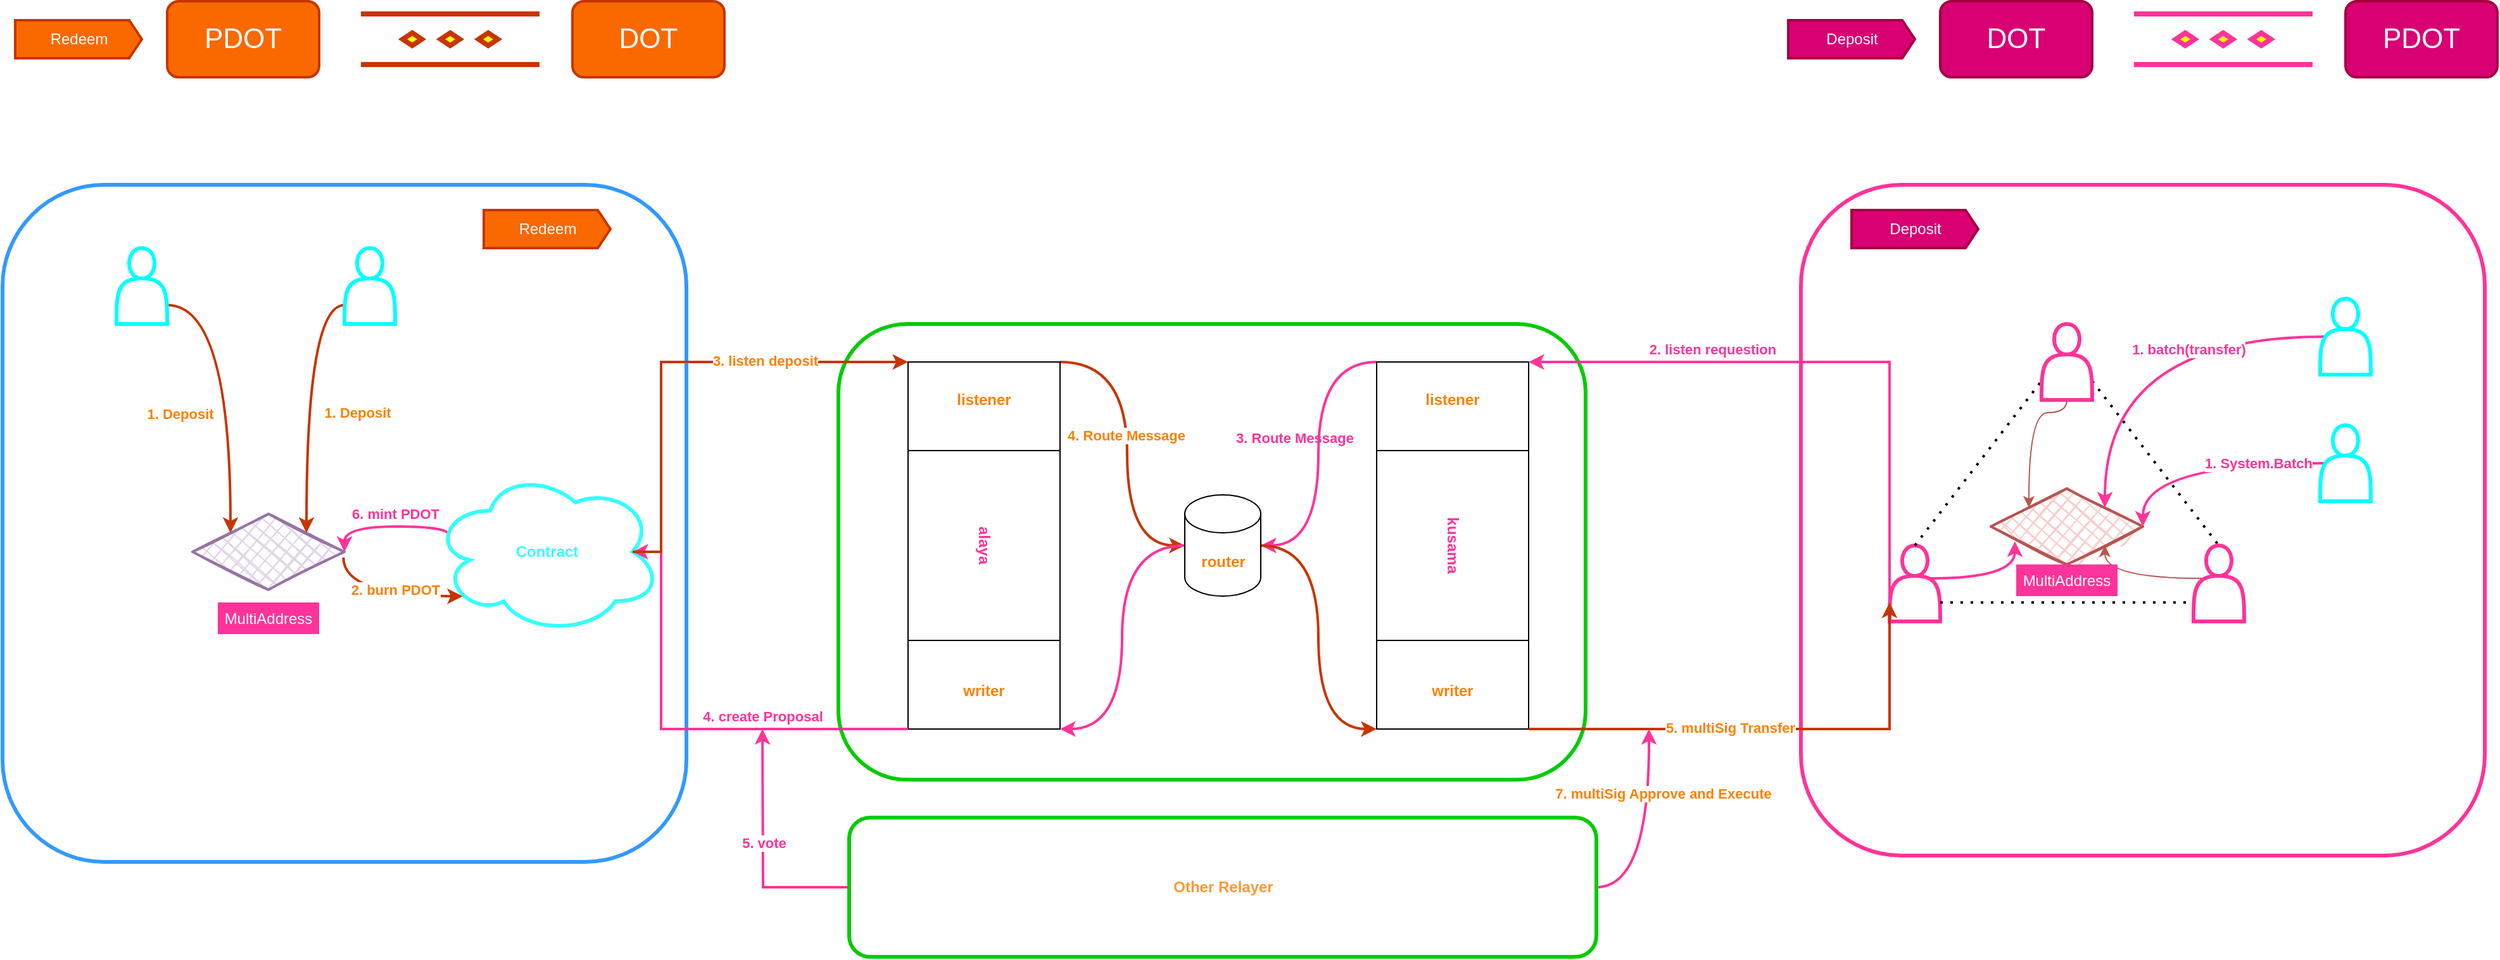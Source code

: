 <mxfile>
    <diagram id="BzeWuSWtje4ORMCNxh40" name="第 1 页">
        <mxGraphModel dx="1728" dy="1941" grid="1" gridSize="10" guides="1" tooltips="1" connect="1" arrows="1" fold="1" page="1" pageScale="1" pageWidth="827" pageHeight="1169" math="0" shadow="0">
            <root>
                <mxCell id="0"/>
                <mxCell id="1" parent="0"/>
                <mxCell id="qBQlF7NBc0J-nLH2HXVz-28" value="" style="rounded=1;whiteSpace=wrap;html=1;strokeColor=#3399FF;strokeWidth=3;fillColor=none;" parent="1" vertex="1">
                    <mxGeometry x="-580" y="-250" width="540" height="535" as="geometry"/>
                </mxCell>
                <mxCell id="20" style="edgeStyle=orthogonalEdgeStyle;rounded=0;orthogonalLoop=1;jettySize=auto;html=1;exitX=0.07;exitY=0.4;exitDx=0;exitDy=0;exitPerimeter=0;entryX=1;entryY=0.5;entryDx=0;entryDy=0;strokeColor=#FF3399;fontColor=#FF8000;curved=1;strokeWidth=2;" parent="1" source="qBQlF7NBc0J-nLH2HXVz-45" target="qBQlF7NBc0J-nLH2HXVz-29" edge="1">
                    <mxGeometry relative="1" as="geometry">
                        <Array as="points">
                            <mxPoint x="-227" y="20"/>
                            <mxPoint x="-310" y="20"/>
                        </Array>
                    </mxGeometry>
                </mxCell>
                <mxCell id="21" value="6. mint PDOT" style="edgeLabel;html=1;align=center;verticalAlign=middle;resizable=0;points=[];fontColor=#FF3399;fontStyle=1" parent="20" vertex="1" connectable="0">
                    <mxGeometry x="-0.437" y="2" relative="1" as="geometry">
                        <mxPoint x="-18.55" y="-12" as="offset"/>
                    </mxGeometry>
                </mxCell>
                <mxCell id="qBQlF7NBc0J-nLH2HXVz-45" value="&lt;b&gt;&lt;font color=&quot;#33ffff&quot;&gt;Contract&lt;/font&gt;&lt;/b&gt;" style="ellipse;shape=cloud;whiteSpace=wrap;html=1;rounded=1;strokeColor=#33FFFF;strokeWidth=3;" parent="1" vertex="1">
                    <mxGeometry x="-240" y="-25" width="180" height="130" as="geometry"/>
                </mxCell>
                <mxCell id="fAShZ8duKGNs7Qphul_N-12" value="" style="rounded=1;whiteSpace=wrap;html=1;strokeColor=#FF3399;strokeWidth=3;fillColor=none;" parent="1" vertex="1">
                    <mxGeometry x="840" y="-250" width="540" height="530" as="geometry"/>
                </mxCell>
                <mxCell id="qBQlF7NBc0J-nLH2HXVz-72" value="" style="shape=actor;whiteSpace=wrap;html=1;rounded=1;labelBackgroundColor=none;strokeColor=#FF3399;strokeWidth=3;fontColor=#FF3399;fillColor=#FFFFFF;" parent="1" vertex="1">
                    <mxGeometry x="910" y="35" width="40" height="60" as="geometry"/>
                </mxCell>
                <mxCell id="qBQlF7NBc0J-nLH2HXVz-55" value="" style="rounded=1;whiteSpace=wrap;html=1;strokeWidth=3;strokeColor=#00CC00;fillColor=none;" parent="1" vertex="1">
                    <mxGeometry x="80" y="-140" width="590" height="360" as="geometry"/>
                </mxCell>
                <mxCell id="qBQlF7NBc0J-nLH2HXVz-9" style="edgeStyle=orthogonalEdgeStyle;curved=1;rounded=0;orthogonalLoop=1;jettySize=auto;html=1;exitX=0;exitY=1;exitDx=0;exitDy=0;entryX=1;entryY=0.5;entryDx=0;entryDy=0;entryPerimeter=0;fillColor=#f8cecc;strokeWidth=2;strokeColor=#FF3399;" parent="1" source="fAShZ8duKGNs7Qphul_N-1" target="fAShZ8duKGNs7Qphul_N-3" edge="1">
                    <mxGeometry relative="1" as="geometry">
                        <Array as="points">
                            <mxPoint x="459" y="-110"/>
                            <mxPoint x="459" y="35"/>
                        </Array>
                    </mxGeometry>
                </mxCell>
                <mxCell id="qBQlF7NBc0J-nLH2HXVz-64" value="3. Route Message" style="edgeLabel;html=1;align=center;verticalAlign=middle;resizable=0;points=[];fontColor=#FF3399;labelBackgroundColor=none;fontStyle=1" parent="qBQlF7NBc0J-nLH2HXVz-9" vertex="1" connectable="0">
                    <mxGeometry x="0.125" y="-2" relative="1" as="geometry">
                        <mxPoint x="-17" y="-27.33" as="offset"/>
                    </mxGeometry>
                </mxCell>
                <mxCell id="fAShZ8duKGNs7Qphul_N-1" value="&lt;b&gt;&lt;font color=&quot;#ff3399&quot;&gt;kusama&lt;/font&gt;&lt;/b&gt;" style="shape=process;whiteSpace=wrap;html=1;backgroundOutline=1;size=0.241;rotation=90;fillColor=none;" parent="1" vertex="1">
                    <mxGeometry x="420" y="-25" width="290" height="120" as="geometry"/>
                </mxCell>
                <mxCell id="qBQlF7NBc0J-nLH2HXVz-50" style="edgeStyle=orthogonalEdgeStyle;curved=1;rounded=0;orthogonalLoop=1;jettySize=auto;html=1;exitX=0;exitY=0;exitDx=0;exitDy=0;entryX=0;entryY=0.5;entryDx=0;entryDy=0;entryPerimeter=0;fillColor=#fa6800;strokeColor=#C73500;strokeWidth=2;" parent="1" source="fAShZ8duKGNs7Qphul_N-2" target="fAShZ8duKGNs7Qphul_N-3" edge="1">
                    <mxGeometry relative="1" as="geometry">
                        <Array as="points">
                            <mxPoint x="308" y="-110"/>
                            <mxPoint x="308" y="35"/>
                        </Array>
                    </mxGeometry>
                </mxCell>
                <mxCell id="24" value="4. Route Message" style="edgeLabel;html=1;align=center;verticalAlign=middle;resizable=0;points=[];fontColor=#FF8000;fontStyle=1" parent="qBQlF7NBc0J-nLH2HXVz-50" vertex="1" connectable="0">
                    <mxGeometry x="-0.092" y="-1" relative="1" as="geometry">
                        <mxPoint as="offset"/>
                    </mxGeometry>
                </mxCell>
                <mxCell id="fAShZ8duKGNs7Qphul_N-2" value="&lt;b&gt;&lt;font color=&quot;#ff3399&quot;&gt;alaya&lt;/font&gt;&lt;/b&gt;" style="shape=process;whiteSpace=wrap;html=1;backgroundOutline=1;size=0.241;rotation=90;fillColor=none;" parent="1" vertex="1">
                    <mxGeometry x="50" y="-25" width="290" height="120" as="geometry"/>
                </mxCell>
                <mxCell id="qBQlF7NBc0J-nLH2HXVz-10" style="edgeStyle=orthogonalEdgeStyle;curved=1;rounded=0;orthogonalLoop=1;jettySize=auto;html=1;exitX=0;exitY=0.5;exitDx=0;exitDy=0;exitPerimeter=0;entryX=1;entryY=0;entryDx=0;entryDy=0;fillColor=#f8cecc;strokeWidth=2;strokeColor=#FF3399;" parent="1" source="fAShZ8duKGNs7Qphul_N-3" target="fAShZ8duKGNs7Qphul_N-2" edge="1">
                    <mxGeometry relative="1" as="geometry">
                        <Array as="points">
                            <mxPoint x="304" y="35"/>
                            <mxPoint x="304" y="180"/>
                        </Array>
                    </mxGeometry>
                </mxCell>
                <mxCell id="qBQlF7NBc0J-nLH2HXVz-51" style="edgeStyle=orthogonalEdgeStyle;curved=1;rounded=0;orthogonalLoop=1;jettySize=auto;html=1;exitX=1;exitY=0.5;exitDx=0;exitDy=0;exitPerimeter=0;entryX=1;entryY=1;entryDx=0;entryDy=0;fillColor=#fa6800;strokeColor=#C73500;strokeWidth=2;" parent="1" source="fAShZ8duKGNs7Qphul_N-3" target="fAShZ8duKGNs7Qphul_N-1" edge="1">
                    <mxGeometry relative="1" as="geometry">
                        <Array as="points">
                            <mxPoint x="459" y="35"/>
                            <mxPoint x="459" y="180"/>
                        </Array>
                    </mxGeometry>
                </mxCell>
                <mxCell id="fAShZ8duKGNs7Qphul_N-3" value="&lt;b&gt;&lt;font color=&quot;#ff8000&quot;&gt;router&lt;/font&gt;&lt;/b&gt;" style="shape=cylinder3;whiteSpace=wrap;html=1;boundedLbl=1;backgroundOutline=1;size=15;fillColor=none;" parent="1" vertex="1">
                    <mxGeometry x="353.5" y="-5" width="60" height="80" as="geometry"/>
                </mxCell>
                <mxCell id="fAShZ8duKGNs7Qphul_N-4" value="&lt;font color=&quot;#ff8000&quot;&gt;&lt;b&gt;listener&lt;/b&gt;&lt;/font&gt;" style="text;html=1;align=center;verticalAlign=middle;whiteSpace=wrap;rounded=0;fontColor=#ffffff;" parent="1" vertex="1">
                    <mxGeometry x="175" y="-90" width="40" height="20" as="geometry"/>
                </mxCell>
                <mxCell id="fAShZ8duKGNs7Qphul_N-7" value="&lt;font color=&quot;#ff8000&quot;&gt;&lt;b&gt;listener&lt;/b&gt;&lt;/font&gt;" style="text;html=1;align=center;verticalAlign=middle;whiteSpace=wrap;rounded=0;fontColor=#ffffff;" parent="1" vertex="1">
                    <mxGeometry x="545" y="-90" width="40" height="20" as="geometry"/>
                </mxCell>
                <mxCell id="fAShZ8duKGNs7Qphul_N-8" value="&lt;font color=&quot;#ff8000&quot;&gt;&lt;b&gt;writer&lt;/b&gt;&lt;/font&gt;" style="text;html=1;align=center;verticalAlign=middle;whiteSpace=wrap;rounded=0;fontColor=#ffffff;" parent="1" vertex="1">
                    <mxGeometry x="175" y="140" width="40" height="20" as="geometry"/>
                </mxCell>
                <mxCell id="fAShZ8duKGNs7Qphul_N-10" value="&lt;font color=&quot;#ff8000&quot;&gt;&lt;b&gt;writer&lt;/b&gt;&lt;/font&gt;" style="text;html=1;align=center;verticalAlign=middle;whiteSpace=wrap;rounded=0;fontColor=#ffffff;" parent="1" vertex="1">
                    <mxGeometry x="545" y="140" width="40" height="20" as="geometry"/>
                </mxCell>
                <mxCell id="fAShZ8duKGNs7Qphul_N-14" value="" style="rhombus;whiteSpace=wrap;html=1;strokeWidth=2;fillWeight=-1;hachureGap=8;fillStyle=cross-hatch;fillColor=#f8cecc;sketch=1;strokeColor=#b85450;" parent="1" vertex="1">
                    <mxGeometry x="990" y="-10" width="120" height="60" as="geometry"/>
                </mxCell>
                <mxCell id="qBQlF7NBc0J-nLH2HXVz-4" style="edgeStyle=orthogonalEdgeStyle;curved=1;rounded=0;orthogonalLoop=1;jettySize=auto;html=1;exitX=0.5;exitY=1;exitDx=0;exitDy=0;entryX=0;entryY=0;entryDx=0;entryDy=0;fillColor=#f8cecc;strokeColor=#b85450;" parent="1" source="qBQlF7NBc0J-nLH2HXVz-74" target="fAShZ8duKGNs7Qphul_N-14" edge="1">
                    <mxGeometry relative="1" as="geometry">
                        <mxPoint x="1042.5" y="-114" as="sourcePoint"/>
                        <Array as="points">
                            <mxPoint x="1050" y="-70"/>
                            <mxPoint x="1020" y="-70"/>
                        </Array>
                    </mxGeometry>
                </mxCell>
                <mxCell id="qBQlF7NBc0J-nLH2HXVz-2" style="edgeStyle=orthogonalEdgeStyle;curved=1;rounded=0;orthogonalLoop=1;jettySize=auto;html=1;exitX=0.75;exitY=0.1;exitDx=0;exitDy=0;exitPerimeter=0;entryX=0.158;entryY=0.695;entryDx=0;entryDy=0;entryPerimeter=0;fillColor=#f8cecc;strokeColor=#FF3399;strokeWidth=2;" parent="1" target="fAShZ8duKGNs7Qphul_N-14" edge="1">
                    <mxGeometry relative="1" as="geometry">
                        <mxPoint x="942.5" y="61" as="sourcePoint"/>
                        <Array as="points">
                            <mxPoint x="1009" y="61"/>
                        </Array>
                    </mxGeometry>
                </mxCell>
                <mxCell id="qBQlF7NBc0J-nLH2HXVz-5" style="edgeStyle=orthogonalEdgeStyle;curved=1;rounded=0;orthogonalLoop=1;jettySize=auto;html=1;exitX=0.25;exitY=0.1;exitDx=0;exitDy=0;exitPerimeter=0;entryX=1;entryY=1;entryDx=0;entryDy=0;fillColor=#f8cecc;strokeColor=#b85450;" parent="1" target="fAShZ8duKGNs7Qphul_N-14" edge="1">
                    <mxGeometry relative="1" as="geometry">
                        <mxPoint x="1157.5" y="61" as="sourcePoint"/>
                        <Array as="points">
                            <mxPoint x="1080" y="61"/>
                        </Array>
                    </mxGeometry>
                </mxCell>
                <mxCell id="fAShZ8duKGNs7Qphul_N-21" value="" style="endArrow=none;dashed=1;html=1;dashPattern=1 3;strokeWidth=2;exitX=0.5;exitY=0;exitDx=0;exitDy=0;entryX=0;entryY=0.75;entryDx=0;entryDy=0;" parent="1" source="qBQlF7NBc0J-nLH2HXVz-72" target="qBQlF7NBc0J-nLH2HXVz-74" edge="1">
                    <mxGeometry width="50" height="50" relative="1" as="geometry">
                        <mxPoint x="935" y="55" as="sourcePoint"/>
                        <mxPoint x="1035" y="-100" as="targetPoint"/>
                    </mxGeometry>
                </mxCell>
                <mxCell id="fAShZ8duKGNs7Qphul_N-22" value="" style="endArrow=none;dashed=1;html=1;dashPattern=1 3;strokeWidth=2;exitX=1;exitY=0.75;exitDx=0;exitDy=0;entryX=0;entryY=0.75;entryDx=0;entryDy=0;" parent="1" source="qBQlF7NBc0J-nLH2HXVz-72" target="qBQlF7NBc0J-nLH2HXVz-73" edge="1">
                    <mxGeometry width="50" height="50" relative="1" as="geometry">
                        <mxPoint x="950" y="75" as="sourcePoint"/>
                        <mxPoint x="1150" y="75" as="targetPoint"/>
                    </mxGeometry>
                </mxCell>
                <mxCell id="fAShZ8duKGNs7Qphul_N-23" value="" style="endArrow=none;dashed=1;html=1;dashPattern=1 3;strokeWidth=2;exitX=1;exitY=0.75;exitDx=0;exitDy=0;entryX=0.5;entryY=0;entryDx=0;entryDy=0;" parent="1" source="qBQlF7NBc0J-nLH2HXVz-74" target="qBQlF7NBc0J-nLH2HXVz-73" edge="1">
                    <mxGeometry width="50" height="50" relative="1" as="geometry">
                        <mxPoint x="1065" y="-100" as="sourcePoint"/>
                        <mxPoint x="1165" y="55" as="targetPoint"/>
                    </mxGeometry>
                </mxCell>
                <mxCell id="fAShZ8duKGNs7Qphul_N-26" value="" style="curved=1;endArrow=classic;html=1;exitX=0.1;exitY=0.5;exitDx=0;exitDy=0;exitPerimeter=0;entryX=1;entryY=0;entryDx=0;entryDy=0;edgeStyle=orthogonalEdgeStyle;fillColor=#f8cecc;strokeWidth=2;strokeColor=#FF3399;" parent="1" source="2" target="fAShZ8duKGNs7Qphul_N-14" edge="1">
                    <mxGeometry width="50" height="50" relative="1" as="geometry">
                        <mxPoint x="1250.0" y="-130" as="sourcePoint"/>
                        <mxPoint x="1150" y="-40" as="targetPoint"/>
                    </mxGeometry>
                </mxCell>
                <mxCell id="fAShZ8duKGNs7Qphul_N-27" value="1. batch(transfer)" style="edgeLabel;html=1;align=center;verticalAlign=middle;resizable=0;points=[];fontStyle=1;fontColor=#FF3399;" parent="fAShZ8duKGNs7Qphul_N-26" vertex="1" connectable="0">
                    <mxGeometry x="-0.05" y="3" relative="1" as="geometry">
                        <mxPoint x="38.82" y="7.0" as="offset"/>
                    </mxGeometry>
                </mxCell>
                <mxCell id="fAShZ8duKGNs7Qphul_N-30" value="" style="curved=1;endArrow=classic;html=1;exitX=0.1;exitY=0.5;exitDx=0;exitDy=0;exitPerimeter=0;entryX=1;entryY=0.5;entryDx=0;entryDy=0;edgeStyle=orthogonalEdgeStyle;strokeWidth=2;fillColor=#f8cecc;strokeColor=#FF3399;" parent="1" source="3" target="fAShZ8duKGNs7Qphul_N-14" edge="1">
                    <mxGeometry width="50" height="50" relative="1" as="geometry">
                        <mxPoint x="1250.0" y="-30.0" as="sourcePoint"/>
                        <mxPoint x="1090" y="15" as="targetPoint"/>
                        <Array as="points">
                            <mxPoint x="1254" y="-30"/>
                            <mxPoint x="1110" y="-30"/>
                        </Array>
                    </mxGeometry>
                </mxCell>
                <mxCell id="fAShZ8duKGNs7Qphul_N-31" value="1. System.Batch" style="edgeLabel;html=1;align=center;verticalAlign=middle;resizable=0;points=[];fontStyle=1;fontColor=#FF3399;" parent="fAShZ8duKGNs7Qphul_N-30" vertex="1" connectable="0">
                    <mxGeometry x="-0.05" y="3" relative="1" as="geometry">
                        <mxPoint x="38.82" y="-3.0" as="offset"/>
                    </mxGeometry>
                </mxCell>
                <mxCell id="qBQlF7NBc0J-nLH2HXVz-29" value="" style="rhombus;whiteSpace=wrap;html=1;strokeWidth=2;fillWeight=-1;hachureGap=8;fillStyle=cross-hatch;fillColor=#e1d5e7;sketch=1;strokeColor=#9673a6;" parent="1" vertex="1">
                    <mxGeometry x="-430" y="10" width="120" height="60" as="geometry"/>
                </mxCell>
                <mxCell id="qBQlF7NBc0J-nLH2HXVz-34" style="edgeStyle=orthogonalEdgeStyle;curved=1;rounded=0;orthogonalLoop=1;jettySize=auto;html=1;entryX=0.13;entryY=0.77;entryDx=0;entryDy=0;fillColor=#fa6800;strokeColor=#C73500;strokeWidth=2;entryPerimeter=0;exitX=0.993;exitY=0.576;exitDx=0;exitDy=0;exitPerimeter=0;" parent="1" source="qBQlF7NBc0J-nLH2HXVz-29" target="qBQlF7NBc0J-nLH2HXVz-45" edge="1">
                    <mxGeometry relative="1" as="geometry">
                        <Array as="points">
                            <mxPoint x="-311" y="75"/>
                        </Array>
                        <mxPoint x="-272.5" y="61" as="sourcePoint"/>
                    </mxGeometry>
                </mxCell>
                <mxCell id="22" value="&lt;font color=&quot;#ff8000&quot;&gt;2. burn PDOT&lt;/font&gt;" style="edgeLabel;html=1;align=center;verticalAlign=middle;resizable=0;points=[];fontColor=#FF3399;fontStyle=1" parent="qBQlF7NBc0J-nLH2HXVz-34" vertex="1" connectable="0">
                    <mxGeometry x="0.045" y="2" relative="1" as="geometry">
                        <mxPoint x="6.16" y="-3.11" as="offset"/>
                    </mxGeometry>
                </mxCell>
                <mxCell id="qBQlF7NBc0J-nLH2HXVz-41" value="" style="curved=1;endArrow=classic;html=1;entryX=0;entryY=0;entryDx=0;entryDy=0;edgeStyle=orthogonalEdgeStyle;exitX=1;exitY=0.75;exitDx=0;exitDy=0;fillColor=#fa6800;strokeColor=#C73500;strokeWidth=2;" parent="1" source="5" target="qBQlF7NBc0J-nLH2HXVz-29" edge="1">
                    <mxGeometry width="50" height="50" relative="1" as="geometry">
                        <mxPoint x="-480" y="-165" as="sourcePoint"/>
                        <mxPoint x="-280" y="-40" as="targetPoint"/>
                        <Array as="points"/>
                    </mxGeometry>
                </mxCell>
                <mxCell id="qBQlF7NBc0J-nLH2HXVz-42" value="1. Deposit" style="edgeLabel;html=1;align=center;verticalAlign=middle;resizable=0;points=[];fontStyle=1;fontColor=#FF8000;" parent="qBQlF7NBc0J-nLH2HXVz-41" vertex="1" connectable="0">
                    <mxGeometry x="-0.05" y="3" relative="1" as="geometry">
                        <mxPoint x="-43.0" y="25.83" as="offset"/>
                    </mxGeometry>
                </mxCell>
                <mxCell id="qBQlF7NBc0J-nLH2HXVz-43" value="" style="curved=1;endArrow=classic;html=1;exitX=0;exitY=0.75;exitDx=0;exitDy=0;entryX=1;entryY=0;entryDx=0;entryDy=0;edgeStyle=orthogonalEdgeStyle;strokeWidth=2;fillColor=#fa6800;strokeColor=#C73500;" parent="1" source="6" target="qBQlF7NBc0J-nLH2HXVz-29" edge="1">
                    <mxGeometry width="50" height="50" relative="1" as="geometry">
                        <mxPoint x="-280" y="-165" as="sourcePoint"/>
                        <mxPoint x="-340" y="15" as="targetPoint"/>
                    </mxGeometry>
                </mxCell>
                <mxCell id="qBQlF7NBc0J-nLH2HXVz-44" value="1. Deposit" style="edgeLabel;html=1;align=center;verticalAlign=middle;resizable=0;points=[];fontStyle=1;fontColor=#FF8000;" parent="qBQlF7NBc0J-nLH2HXVz-43" vertex="1" connectable="0">
                    <mxGeometry x="-0.05" y="3" relative="1" as="geometry">
                        <mxPoint x="37" y="15.0" as="offset"/>
                    </mxGeometry>
                </mxCell>
                <mxCell id="qBQlF7NBc0J-nLH2HXVz-46" style="edgeStyle=orthogonalEdgeStyle;rounded=0;orthogonalLoop=1;jettySize=auto;html=1;exitX=1;exitY=1;exitDx=0;exitDy=0;entryX=0.875;entryY=0.5;entryDx=0;entryDy=0;entryPerimeter=0;fillColor=#f8cecc;strokeWidth=2;strokeColor=#FF3399;" parent="1" source="fAShZ8duKGNs7Qphul_N-2" target="qBQlF7NBc0J-nLH2HXVz-45" edge="1">
                    <mxGeometry relative="1" as="geometry">
                        <Array as="points">
                            <mxPoint x="-60" y="180"/>
                            <mxPoint x="-60" y="40"/>
                        </Array>
                    </mxGeometry>
                </mxCell>
                <mxCell id="qBQlF7NBc0J-nLH2HXVz-63" value="4. create Proposal" style="edgeLabel;html=1;align=center;verticalAlign=middle;resizable=0;points=[];fontStyle=1;fontColor=#FF3399;" parent="qBQlF7NBc0J-nLH2HXVz-46" vertex="1" connectable="0">
                    <mxGeometry x="0.298" y="15" relative="1" as="geometry">
                        <mxPoint x="95" y="27" as="offset"/>
                    </mxGeometry>
                </mxCell>
                <mxCell id="qBQlF7NBc0J-nLH2HXVz-47" style="edgeStyle=elbowEdgeStyle;rounded=0;orthogonalLoop=1;jettySize=auto;html=1;exitX=0;exitY=0.75;exitDx=0;exitDy=0;fillColor=#f8cecc;strokeWidth=2;entryX=0;entryY=0;entryDx=0;entryDy=0;strokeColor=#FF3399;elbow=vertical;" parent="1" source="qBQlF7NBc0J-nLH2HXVz-72" target="fAShZ8duKGNs7Qphul_N-1" edge="1">
                    <mxGeometry relative="1" as="geometry">
                        <mxPoint x="920" y="75" as="sourcePoint"/>
                        <mxPoint x="710" y="-140" as="targetPoint"/>
                        <Array as="points">
                            <mxPoint x="680" y="-110"/>
                            <mxPoint x="710" y="-10"/>
                            <mxPoint x="890" y="80"/>
                            <mxPoint x="890" y="-40"/>
                            <mxPoint x="800" y="-40"/>
                            <mxPoint x="860" y="-50"/>
                            <mxPoint x="740" y="-110"/>
                        </Array>
                    </mxGeometry>
                </mxCell>
                <mxCell id="qBQlF7NBc0J-nLH2HXVz-61" value="&lt;font color=&quot;#ff3399&quot;&gt;2. listen requestion&lt;/font&gt;" style="edgeLabel;html=1;align=center;verticalAlign=middle;resizable=0;points=[];fontStyle=1" parent="qBQlF7NBc0J-nLH2HXVz-47" vertex="1" connectable="0">
                    <mxGeometry x="-0.225" y="-26" relative="1" as="geometry">
                        <mxPoint x="-166" y="-15.86" as="offset"/>
                    </mxGeometry>
                </mxCell>
                <mxCell id="qBQlF7NBc0J-nLH2HXVz-56" style="edgeStyle=orthogonalEdgeStyle;rounded=0;orthogonalLoop=1;jettySize=auto;html=1;exitX=1;exitY=0;exitDx=0;exitDy=0;entryX=0;entryY=0.75;entryDx=0;entryDy=0;fillColor=#fa6800;strokeColor=#C73500;strokeWidth=2;elbow=vertical;" parent="1" source="fAShZ8duKGNs7Qphul_N-1" target="qBQlF7NBc0J-nLH2HXVz-72" edge="1">
                    <mxGeometry relative="1" as="geometry">
                        <mxPoint x="920" y="75" as="targetPoint"/>
                        <Array as="points">
                            <mxPoint x="910" y="180"/>
                        </Array>
                    </mxGeometry>
                </mxCell>
                <mxCell id="25" value="5. multiSig Transfer" style="edgeLabel;html=1;align=center;verticalAlign=middle;resizable=0;points=[];fontColor=#FF8000;fontStyle=1" parent="qBQlF7NBc0J-nLH2HXVz-56" vertex="1" connectable="0">
                    <mxGeometry x="-0.177" y="1" relative="1" as="geometry">
                        <mxPoint as="offset"/>
                    </mxGeometry>
                </mxCell>
                <mxCell id="qBQlF7NBc0J-nLH2HXVz-68" style="edgeStyle=orthogonalEdgeStyle;rounded=0;sketch=0;orthogonalLoop=1;jettySize=auto;html=1;exitX=0;exitY=0.5;exitDx=0;exitDy=0;shadow=0;strokeColor=#FF3399;strokeWidth=2;fontColor=#FF3399;" parent="1" source="qBQlF7NBc0J-nLH2HXVz-65" edge="1">
                    <mxGeometry relative="1" as="geometry">
                        <mxPoint x="20" y="180" as="targetPoint"/>
                    </mxGeometry>
                </mxCell>
                <mxCell id="qBQlF7NBc0J-nLH2HXVz-69" value="5. vote" style="edgeLabel;html=1;align=center;verticalAlign=middle;resizable=0;points=[];fontColor=#FF3399;fontStyle=1" parent="qBQlF7NBc0J-nLH2HXVz-68" vertex="1" connectable="0">
                    <mxGeometry x="0.005" y="-5" relative="1" as="geometry">
                        <mxPoint x="-5" y="-6.36" as="offset"/>
                    </mxGeometry>
                </mxCell>
                <mxCell id="26" style="edgeStyle=orthogonalEdgeStyle;curved=1;rounded=0;orthogonalLoop=1;jettySize=auto;html=1;exitX=1;exitY=0.5;exitDx=0;exitDy=0;strokeColor=#FF3399;strokeWidth=2;fontColor=#FF8000;fontStyle=1" parent="1" source="qBQlF7NBc0J-nLH2HXVz-65" edge="1">
                    <mxGeometry relative="1" as="geometry">
                        <mxPoint x="720" y="180" as="targetPoint"/>
                    </mxGeometry>
                </mxCell>
                <mxCell id="27" value="7. multiSig Approve and Execute" style="edgeLabel;html=1;align=center;verticalAlign=middle;resizable=0;points=[];fontColor=#FF8000;fontStyle=1" parent="26" vertex="1" connectable="0">
                    <mxGeometry x="0.006" y="8" relative="1" as="geometry">
                        <mxPoint x="18" y="-32.21" as="offset"/>
                    </mxGeometry>
                </mxCell>
                <mxCell id="qBQlF7NBc0J-nLH2HXVz-65" value="&lt;font color=&quot;#ff9933&quot;&gt;&lt;b&gt;Other Relayer&lt;/b&gt;&lt;/font&gt;" style="rounded=1;whiteSpace=wrap;html=1;strokeColor=#00CC00;strokeWidth=3;fillColor=none;" parent="1" vertex="1">
                    <mxGeometry x="88.5" y="250" width="590" height="110" as="geometry"/>
                </mxCell>
                <mxCell id="qBQlF7NBc0J-nLH2HXVz-67" value="Deposit" style="html=1;shadow=0;dashed=0;align=center;verticalAlign=middle;shape=mxgraph.arrows2.arrow;dy=0;dx=10;notch=0;rounded=1;labelBackgroundColor=none;strokeWidth=2;fontColor=#ffffff;fillColor=#d80073;strokeColor=#A50040;" parent="1" vertex="1">
                    <mxGeometry x="830" y="-380" width="100" height="30" as="geometry"/>
                </mxCell>
                <mxCell id="qBQlF7NBc0J-nLH2HXVz-70" value="" style="verticalLabelPosition=bottom;verticalAlign=top;html=1;shape=mxgraph.flowchart.parallel_mode;pointerEvents=1;rounded=1;labelBackgroundColor=none;strokeWidth=4;fillColor=#FF3399;fontColor=#FF3399;strokeColor=#FF3399;" parent="1" vertex="1">
                    <mxGeometry x="1103" y="-385" width="141" height="40" as="geometry"/>
                </mxCell>
                <mxCell id="qBQlF7NBc0J-nLH2HXVz-73" value="" style="shape=actor;whiteSpace=wrap;html=1;rounded=1;labelBackgroundColor=none;strokeColor=#FF3399;strokeWidth=3;fontColor=#FF3399;fillColor=#FFFFFF;" parent="1" vertex="1">
                    <mxGeometry x="1150" y="35" width="40" height="60" as="geometry"/>
                </mxCell>
                <mxCell id="qBQlF7NBc0J-nLH2HXVz-74" value="" style="shape=actor;whiteSpace=wrap;html=1;rounded=1;labelBackgroundColor=none;strokeColor=#FF3399;strokeWidth=3;fontColor=#FF3399;fillColor=#FFFFFF;" parent="1" vertex="1">
                    <mxGeometry x="1030" y="-140" width="40" height="60" as="geometry"/>
                </mxCell>
                <mxCell id="2" value="" style="shape=actor;whiteSpace=wrap;html=1;strokeColor=#00FFFF;strokeWidth=3;" parent="1" vertex="1">
                    <mxGeometry x="1250" y="-160" width="40" height="60" as="geometry"/>
                </mxCell>
                <mxCell id="3" value="" style="shape=actor;whiteSpace=wrap;html=1;strokeColor=#00FFFF;strokeWidth=3;" parent="1" vertex="1">
                    <mxGeometry x="1250" y="-60" width="40" height="60" as="geometry"/>
                </mxCell>
                <mxCell id="5" value="" style="shape=actor;whiteSpace=wrap;html=1;strokeColor=#00FFFF;strokeWidth=3;" parent="1" vertex="1">
                    <mxGeometry x="-490" y="-200" width="40" height="60" as="geometry"/>
                </mxCell>
                <mxCell id="6" value="" style="shape=actor;whiteSpace=wrap;html=1;strokeColor=#00FFFF;strokeWidth=3;" parent="1" vertex="1">
                    <mxGeometry x="-310" y="-200" width="40" height="60" as="geometry"/>
                </mxCell>
                <mxCell id="qBQlF7NBc0J-nLH2HXVz-49" style="edgeStyle=orthogonalEdgeStyle;rounded=0;orthogonalLoop=1;jettySize=auto;html=1;exitX=0.875;exitY=0.5;exitDx=0;exitDy=0;exitPerimeter=0;entryX=0;entryY=1;entryDx=0;entryDy=0;fillColor=#fa6800;strokeColor=#C73500;strokeWidth=2;sketch=0;shadow=0;" parent="1" source="qBQlF7NBc0J-nLH2HXVz-45" target="fAShZ8duKGNs7Qphul_N-2" edge="1">
                    <mxGeometry relative="1" as="geometry">
                        <Array as="points">
                            <mxPoint x="-60" y="40"/>
                            <mxPoint x="-60" y="-110"/>
                        </Array>
                    </mxGeometry>
                </mxCell>
                <mxCell id="23" value="3. listen deposit" style="edgeLabel;html=1;align=center;verticalAlign=middle;resizable=0;points=[];fontColor=#FF8000;fontStyle=1" parent="qBQlF7NBc0J-nLH2HXVz-49" vertex="1" connectable="0">
                    <mxGeometry x="0.386" y="1" relative="1" as="geometry">
                        <mxPoint as="offset"/>
                    </mxGeometry>
                </mxCell>
                <mxCell id="10" value="&lt;font style=&quot;font-size: 22px&quot;&gt;DOT&lt;/font&gt;" style="rounded=1;whiteSpace=wrap;html=1;strokeColor=#A50040;strokeWidth=2;fillColor=#d80073;fontColor=#ffffff;" parent="1" vertex="1">
                    <mxGeometry x="950" y="-395" width="120" height="60" as="geometry"/>
                </mxCell>
                <mxCell id="11" value="&lt;font style=&quot;font-size: 22px&quot;&gt;PDOT&lt;/font&gt;" style="rounded=1;whiteSpace=wrap;html=1;strokeColor=#A50040;strokeWidth=2;fillColor=#d80073;fontColor=#ffffff;" parent="1" vertex="1">
                    <mxGeometry x="1270" y="-395" width="120" height="60" as="geometry"/>
                </mxCell>
                <mxCell id="14" value="" style="verticalLabelPosition=bottom;verticalAlign=top;html=1;shape=mxgraph.flowchart.parallel_mode;pointerEvents=1;rounded=1;labelBackgroundColor=none;strokeWidth=4;fillColor=#fa6800;fontColor=#ffffff;strokeColor=#C73500;" parent="1" vertex="1">
                    <mxGeometry x="-297" y="-385" width="141" height="40" as="geometry"/>
                </mxCell>
                <mxCell id="15" value="&lt;font style=&quot;font-size: 22px&quot;&gt;PDOT&lt;/font&gt;" style="rounded=1;whiteSpace=wrap;html=1;strokeColor=#C73500;strokeWidth=2;fillColor=#fa6800;fontColor=#ffffff;" parent="1" vertex="1">
                    <mxGeometry x="-450" y="-395" width="120" height="60" as="geometry"/>
                </mxCell>
                <mxCell id="16" value="&lt;font style=&quot;font-size: 22px&quot;&gt;DOT&lt;/font&gt;" style="rounded=1;whiteSpace=wrap;html=1;strokeColor=#C73500;strokeWidth=2;fillColor=#fa6800;fontColor=#ffffff;" parent="1" vertex="1">
                    <mxGeometry x="-130" y="-395" width="120" height="60" as="geometry"/>
                </mxCell>
                <mxCell id="17" value="Redeem" style="html=1;shadow=0;dashed=0;align=center;verticalAlign=middle;shape=mxgraph.arrows2.arrow;dy=0;dx=10;notch=0;rounded=1;labelBackgroundColor=none;strokeWidth=2;fontColor=#ffffff;fillColor=#fa6800;strokeColor=#C73500;" parent="1" vertex="1">
                    <mxGeometry x="-570" y="-380" width="100" height="30" as="geometry"/>
                </mxCell>
                <mxCell id="18" value="Deposit" style="html=1;shadow=0;dashed=0;align=center;verticalAlign=middle;shape=mxgraph.arrows2.arrow;dy=0;dx=10;notch=0;rounded=1;labelBackgroundColor=none;strokeWidth=2;fontColor=#ffffff;fillColor=#d80073;strokeColor=#A50040;" parent="1" vertex="1">
                    <mxGeometry x="880" y="-230" width="100" height="30" as="geometry"/>
                </mxCell>
                <mxCell id="19" value="Redeem" style="html=1;shadow=0;dashed=0;align=center;verticalAlign=middle;shape=mxgraph.arrows2.arrow;dy=0;dx=10;notch=0;rounded=1;labelBackgroundColor=none;strokeWidth=2;fontColor=#ffffff;fillColor=#fa6800;strokeColor=#C73500;" parent="1" vertex="1">
                    <mxGeometry x="-200" y="-230" width="100" height="30" as="geometry"/>
                </mxCell>
                <mxCell id="28" value="&lt;font color=&quot;#ffffff&quot;&gt;MultiAddress&lt;/font&gt;" style="text;html=1;align=center;verticalAlign=middle;whiteSpace=wrap;rounded=0;labelBackgroundColor=#FF3399;fontSize=12;fontColor=#FF8000;fillColor=#FF3399;" parent="1" vertex="1">
                    <mxGeometry x="1010" y="50" width="80" height="25" as="geometry"/>
                </mxCell>
                <mxCell id="30" value="&lt;font color=&quot;#ffffff&quot;&gt;MultiAddress&lt;/font&gt;" style="text;html=1;align=center;verticalAlign=middle;whiteSpace=wrap;rounded=0;labelBackgroundColor=#FF3399;fontSize=12;fontColor=#FF8000;fillColor=#FF3399;" parent="1" vertex="1">
                    <mxGeometry x="-410" y="80" width="80" height="25" as="geometry"/>
                </mxCell>
            </root>
        </mxGraphModel>
    </diagram>
</mxfile>